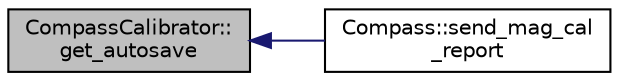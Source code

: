 digraph "CompassCalibrator::get_autosave"
{
 // INTERACTIVE_SVG=YES
  edge [fontname="Helvetica",fontsize="10",labelfontname="Helvetica",labelfontsize="10"];
  node [fontname="Helvetica",fontsize="10",shape=record];
  rankdir="LR";
  Node1 [label="CompassCalibrator::\lget_autosave",height=0.2,width=0.4,color="black", fillcolor="grey75", style="filled", fontcolor="black"];
  Node1 -> Node2 [dir="back",color="midnightblue",fontsize="10",style="solid",fontname="Helvetica"];
  Node2 [label="Compass::send_mag_cal\l_report",height=0.2,width=0.4,color="black", fillcolor="white", style="filled",URL="$classCompass.html#a17d18b7b6d4fd415595d63d4741d4e83"];
}
